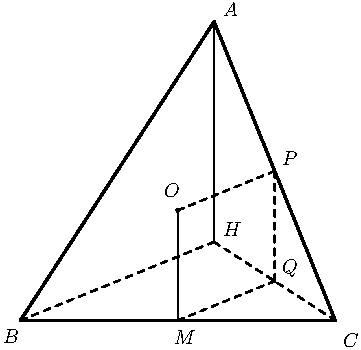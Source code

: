 import graph; size(6cm); real lsf=0.5; pen dps=linewidth(0.7)+fontsize(10); defaultpen(dps); pen ds=black; real xmin=-15.201014212832286,xmax=8.631681472383434,ymin=-6.1642257048369675,ymax=9.968675989770595; 
pair B=(-4.,0.), A=(0.,6.172761952979219), C=(2.5035203416647804,8.076031148910722e-4), H=(5.650185225932369e-4,1.622743029887124), O=(-0.7485223384289065,2.2754132631034936), M=(-0.7482398291676099,4.0380155744553615e-4), Q=(1.2520426800936868,0.8117753165010078), P=(1.2517601708323902,3.0867847780470554); 
draw(B--A,linewidth(1.2)); draw(A--C,linewidth(1.2)); draw(B--C,linewidth(1.2)); draw(O--M,linewidth(0.8)); draw(A--H,linewidth(0.8)); draw(C--H,linewidth(0.8)+linetype("4 4")); draw(B--H,linewidth(0.8)+linetype("4 4")); draw(O--P,linewidth(0.8)+linetype("4 4")); draw(P--Q,linewidth(0.8)+linetype("4 4")); draw(M--Q,linewidth(0.8)+linetype("4 4")); 
dot(B,linewidth(1.pt)+ds); label("$B$",(-4.415191678369274,-0.5115991641127247),NE*lsf); dot(A,linewidth(1.pt)+ds); label("$A$",(0.13746429226808787,6.2409979466983945),NE*lsf); dot(C,linewidth(1.pt)+ds); label("$C$",(2.6123980749635662,-0.6032633782866312),NE*lsf); dot(H,linewidth(1.pt)+ds); label("$H$",(0.13746429226808787,1.6883419760610334),NE*lsf); dot(O,linewidth(2.pt)+ds); label("$O$",(-1.084725230050667,2.5133199036261926),NE*lsf); dot(M,linewidth(1.pt)+ds); label("$M$",(-0.8708420636448848,-0.5421539021706936),NE*lsf); dot(Q,linewidth(1.pt)+ds); label("$Q$",(1.3596538145868426,0.8633640484958742),NE*lsf); dot(P,linewidth(1.pt)+ds); label("$P$",(1.3596538145868426,3.154969402843539),NE*lsf); 
clip((xmin,ymin)--(xmin,ymax)--(xmax,ymax)--(xmax,ymin)--cycle); 